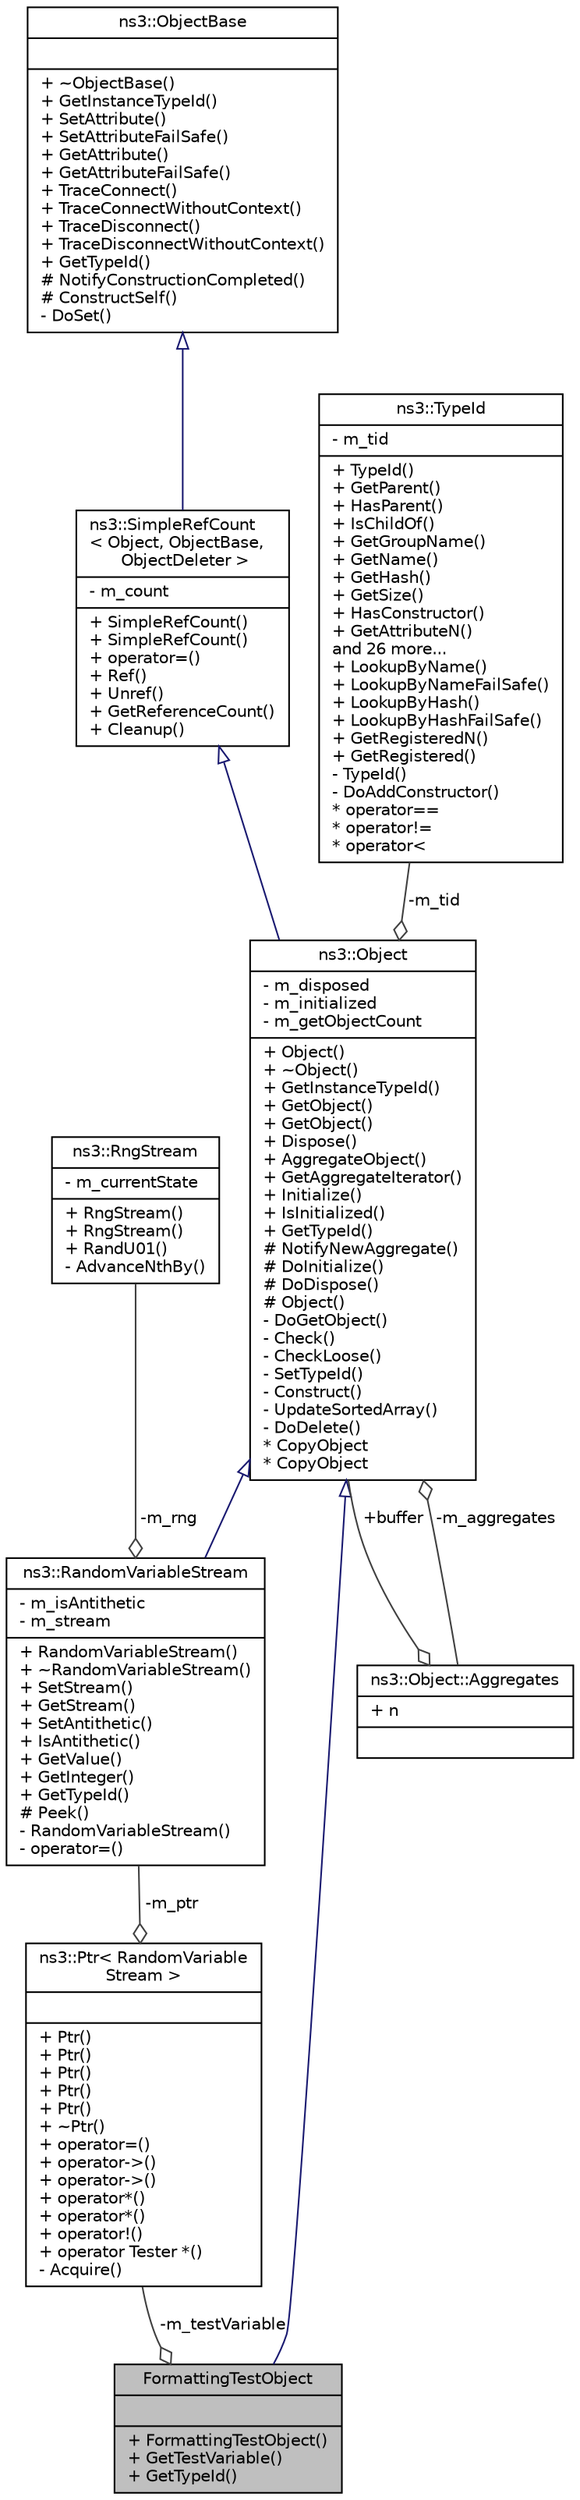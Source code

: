 digraph "FormattingTestObject"
{
  edge [fontname="Helvetica",fontsize="10",labelfontname="Helvetica",labelfontsize="10"];
  node [fontname="Helvetica",fontsize="10",shape=record];
  Node1 [label="{FormattingTestObject\n||+ FormattingTestObject()\l+ GetTestVariable()\l+ GetTypeId()\l}",height=0.2,width=0.4,color="black", fillcolor="grey75", style="filled", fontcolor="black"];
  Node2 -> Node1 [dir="back",color="midnightblue",fontsize="10",style="solid",arrowtail="onormal"];
  Node2 [label="{ns3::Object\n|- m_disposed\l- m_initialized\l- m_getObjectCount\l|+ Object()\l+ ~Object()\l+ GetInstanceTypeId()\l+ GetObject()\l+ GetObject()\l+ Dispose()\l+ AggregateObject()\l+ GetAggregateIterator()\l+ Initialize()\l+ IsInitialized()\l+ GetTypeId()\l# NotifyNewAggregate()\l# DoInitialize()\l# DoDispose()\l# Object()\l- DoGetObject()\l- Check()\l- CheckLoose()\l- SetTypeId()\l- Construct()\l- UpdateSortedArray()\l- DoDelete()\l* CopyObject\l* CopyObject\l}",height=0.2,width=0.4,color="black", fillcolor="white", style="filled",URL="$d9/d77/classns3_1_1Object.html",tooltip="A base class which provides memory management and object aggregation. "];
  Node3 -> Node2 [dir="back",color="midnightblue",fontsize="10",style="solid",arrowtail="onormal"];
  Node3 [label="{ns3::SimpleRefCount\l\< Object, ObjectBase,\l ObjectDeleter \>\n|- m_count\l|+ SimpleRefCount()\l+ SimpleRefCount()\l+ operator=()\l+ Ref()\l+ Unref()\l+ GetReferenceCount()\l+ Cleanup()\l}",height=0.2,width=0.4,color="black", fillcolor="white", style="filled",URL="$da/da1/classns3_1_1SimpleRefCount.html"];
  Node4 -> Node3 [dir="back",color="midnightblue",fontsize="10",style="solid",arrowtail="onormal"];
  Node4 [label="{ns3::ObjectBase\n||+ ~ObjectBase()\l+ GetInstanceTypeId()\l+ SetAttribute()\l+ SetAttributeFailSafe()\l+ GetAttribute()\l+ GetAttributeFailSafe()\l+ TraceConnect()\l+ TraceConnectWithoutContext()\l+ TraceDisconnect()\l+ TraceDisconnectWithoutContext()\l+ GetTypeId()\l# NotifyConstructionCompleted()\l# ConstructSelf()\l- DoSet()\l}",height=0.2,width=0.4,color="black", fillcolor="white", style="filled",URL="$d2/dac/classns3_1_1ObjectBase.html",tooltip="Anchor the ns-3 type and attribute system. "];
  Node5 -> Node2 [color="grey25",fontsize="10",style="solid",label=" -m_tid" ,arrowhead="odiamond"];
  Node5 [label="{ns3::TypeId\n|- m_tid\l|+ TypeId()\l+ GetParent()\l+ HasParent()\l+ IsChildOf()\l+ GetGroupName()\l+ GetName()\l+ GetHash()\l+ GetSize()\l+ HasConstructor()\l+ GetAttributeN()\land 26 more...\l+ LookupByName()\l+ LookupByNameFailSafe()\l+ LookupByHash()\l+ LookupByHashFailSafe()\l+ GetRegisteredN()\l+ GetRegistered()\l- TypeId()\l- DoAddConstructor()\l* operator==\l* operator!=\l* operator\<\l}",height=0.2,width=0.4,color="black", fillcolor="white", style="filled",URL="$d6/d11/classns3_1_1TypeId.html",tooltip="a unique identifier for an interface. "];
  Node6 -> Node2 [color="grey25",fontsize="10",style="solid",label=" -m_aggregates" ,arrowhead="odiamond"];
  Node6 [label="{ns3::Object::Aggregates\n|+ n\l|}",height=0.2,width=0.4,color="black", fillcolor="white", style="filled",URL="$d5/de9/structns3_1_1Object_1_1Aggregates.html"];
  Node2 -> Node6 [color="grey25",fontsize="10",style="solid",label=" +buffer" ,arrowhead="odiamond"];
  Node7 -> Node1 [color="grey25",fontsize="10",style="solid",label=" -m_testVariable" ,arrowhead="odiamond"];
  Node7 [label="{ns3::Ptr\< RandomVariable\lStream \>\n||+ Ptr()\l+ Ptr()\l+ Ptr()\l+ Ptr()\l+ Ptr()\l+ ~Ptr()\l+ operator=()\l+ operator-\>()\l+ operator-\>()\l+ operator*()\l+ operator*()\l+ operator!()\l+ operator Tester *()\l- Acquire()\l}",height=0.2,width=0.4,color="black", fillcolor="white", style="filled",URL="$dc/d90/classns3_1_1Ptr.html"];
  Node8 -> Node7 [color="grey25",fontsize="10",style="solid",label=" -m_ptr" ,arrowhead="odiamond"];
  Node8 [label="{ns3::RandomVariableStream\n|- m_isAntithetic\l- m_stream\l|+ RandomVariableStream()\l+ ~RandomVariableStream()\l+ SetStream()\l+ GetStream()\l+ SetAntithetic()\l+ IsAntithetic()\l+ GetValue()\l+ GetInteger()\l+ GetTypeId()\l# Peek()\l- RandomVariableStream()\l- operator=()\l}",height=0.2,width=0.4,color="black", fillcolor="white", style="filled",URL="$dc/daa/classns3_1_1RandomVariableStream.html",tooltip="The basic uniform Random Number Generator (RNG). "];
  Node2 -> Node8 [dir="back",color="midnightblue",fontsize="10",style="solid",arrowtail="onormal"];
  Node9 -> Node8 [color="grey25",fontsize="10",style="solid",label=" -m_rng" ,arrowhead="odiamond"];
  Node9 [label="{ns3::RngStream\n|- m_currentState\l|+ RngStream()\l+ RngStream()\l+ RandU01()\l- AdvanceNthBy()\l}",height=0.2,width=0.4,color="black", fillcolor="white", style="filled",URL="$da/d35/classns3_1_1RngStream.html",tooltip="Combined Multiple-Recursive Generator MRG32k3a. "];
}
